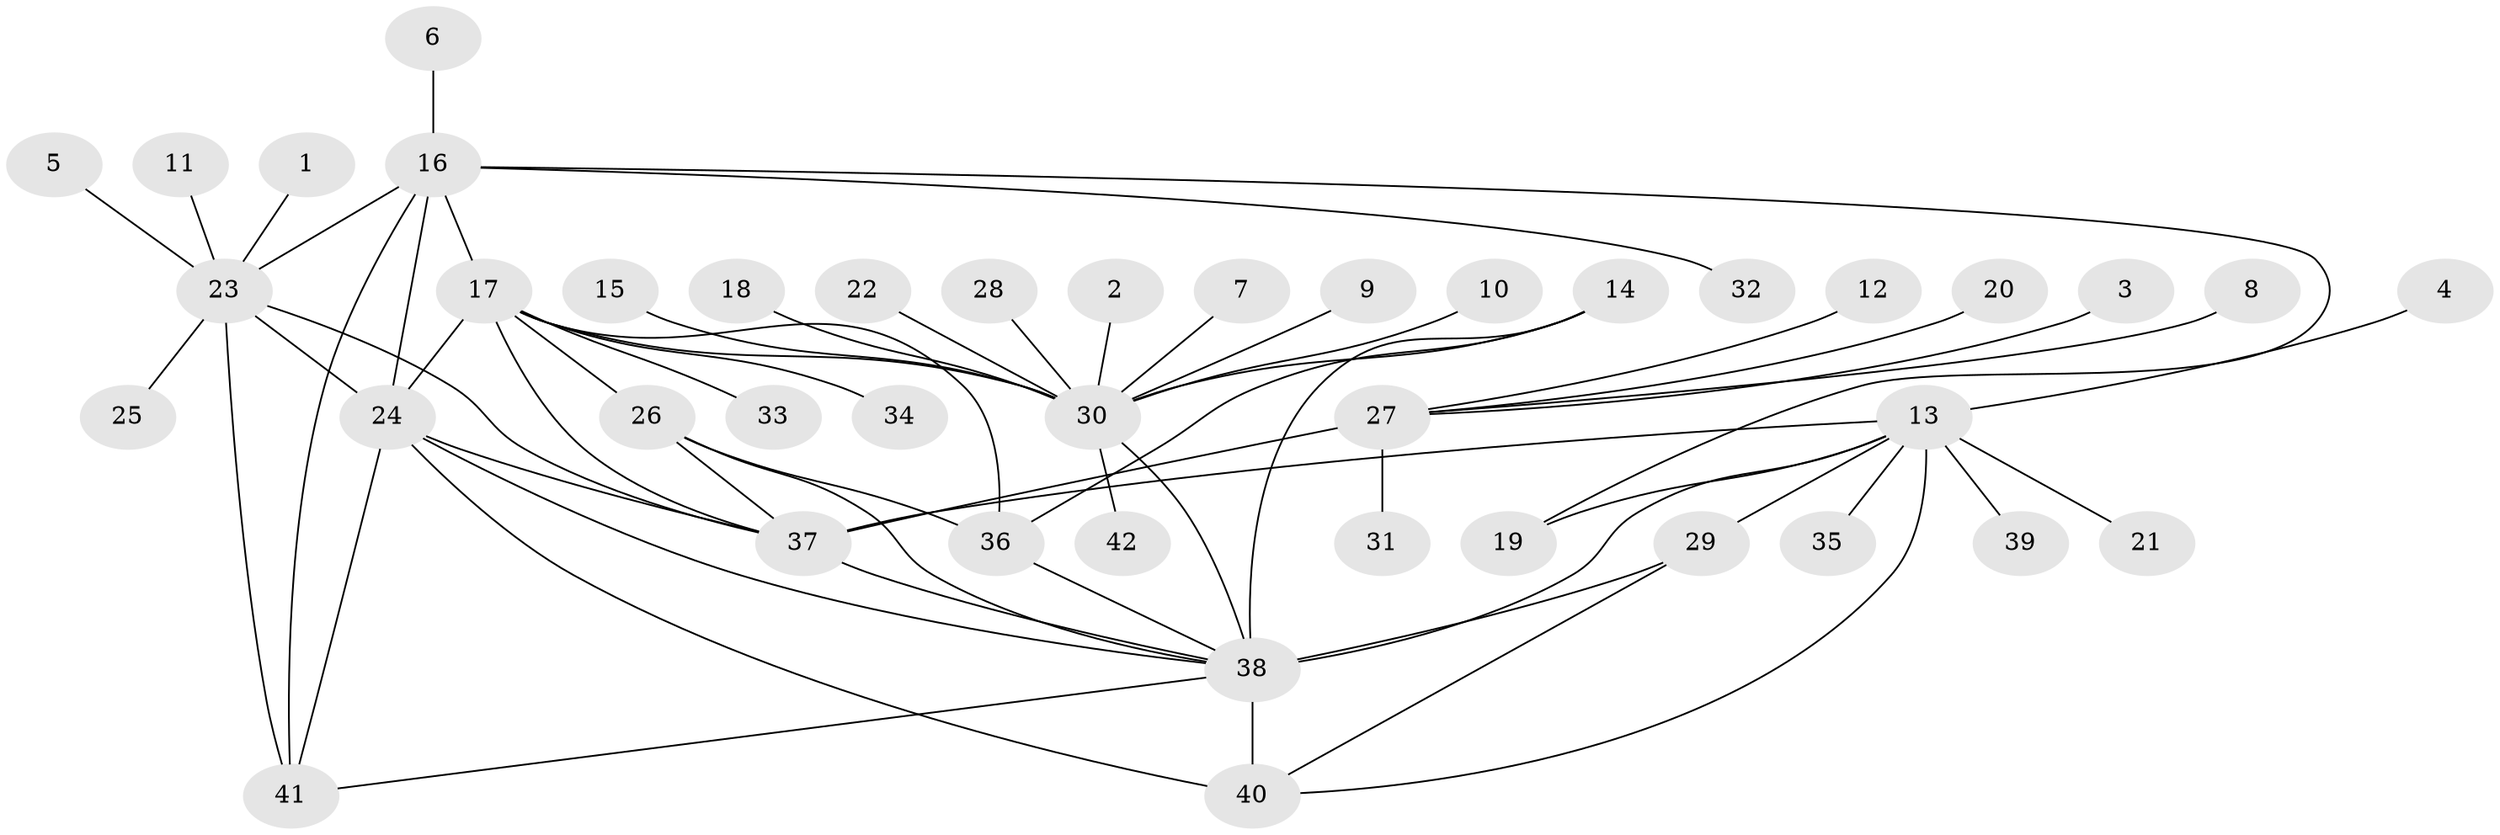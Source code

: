 // original degree distribution, {7: 0.04950495049504951, 11: 0.0297029702970297, 9: 0.019801980198019802, 5: 0.0297029702970297, 8: 0.07920792079207921, 6: 0.0297029702970297, 13: 0.009900990099009901, 1: 0.594059405940594, 3: 0.019801980198019802, 2: 0.12871287128712872, 4: 0.009900990099009901}
// Generated by graph-tools (version 1.1) at 2025/37/03/04/25 23:37:30]
// undirected, 42 vertices, 62 edges
graph export_dot {
  node [color=gray90,style=filled];
  1;
  2;
  3;
  4;
  5;
  6;
  7;
  8;
  9;
  10;
  11;
  12;
  13;
  14;
  15;
  16;
  17;
  18;
  19;
  20;
  21;
  22;
  23;
  24;
  25;
  26;
  27;
  28;
  29;
  30;
  31;
  32;
  33;
  34;
  35;
  36;
  37;
  38;
  39;
  40;
  41;
  42;
  1 -- 23 [weight=1.0];
  2 -- 30 [weight=1.0];
  3 -- 27 [weight=1.0];
  4 -- 13 [weight=1.0];
  5 -- 23 [weight=1.0];
  6 -- 16 [weight=1.0];
  7 -- 30 [weight=1.0];
  8 -- 27 [weight=1.0];
  9 -- 30 [weight=1.0];
  10 -- 30 [weight=1.0];
  11 -- 23 [weight=1.0];
  12 -- 27 [weight=1.0];
  13 -- 19 [weight=1.0];
  13 -- 21 [weight=1.0];
  13 -- 29 [weight=1.0];
  13 -- 35 [weight=1.0];
  13 -- 37 [weight=1.0];
  13 -- 38 [weight=2.0];
  13 -- 39 [weight=1.0];
  13 -- 40 [weight=1.0];
  14 -- 30 [weight=1.0];
  14 -- 36 [weight=1.0];
  14 -- 38 [weight=1.0];
  15 -- 30 [weight=1.0];
  16 -- 17 [weight=1.0];
  16 -- 19 [weight=1.0];
  16 -- 23 [weight=2.0];
  16 -- 24 [weight=1.0];
  16 -- 32 [weight=1.0];
  16 -- 41 [weight=1.0];
  17 -- 24 [weight=2.0];
  17 -- 26 [weight=2.0];
  17 -- 30 [weight=4.0];
  17 -- 33 [weight=1.0];
  17 -- 34 [weight=1.0];
  17 -- 36 [weight=4.0];
  17 -- 37 [weight=2.0];
  18 -- 30 [weight=1.0];
  20 -- 27 [weight=1.0];
  22 -- 30 [weight=1.0];
  23 -- 24 [weight=2.0];
  23 -- 25 [weight=1.0];
  23 -- 37 [weight=1.0];
  23 -- 41 [weight=2.0];
  24 -- 37 [weight=1.0];
  24 -- 38 [weight=1.0];
  24 -- 40 [weight=1.0];
  24 -- 41 [weight=1.0];
  26 -- 36 [weight=2.0];
  26 -- 37 [weight=1.0];
  26 -- 38 [weight=1.0];
  27 -- 31 [weight=1.0];
  27 -- 37 [weight=6.0];
  28 -- 30 [weight=1.0];
  29 -- 38 [weight=2.0];
  29 -- 40 [weight=1.0];
  30 -- 38 [weight=1.0];
  30 -- 42 [weight=1.0];
  36 -- 38 [weight=1.0];
  37 -- 38 [weight=1.0];
  38 -- 40 [weight=2.0];
  38 -- 41 [weight=1.0];
}
